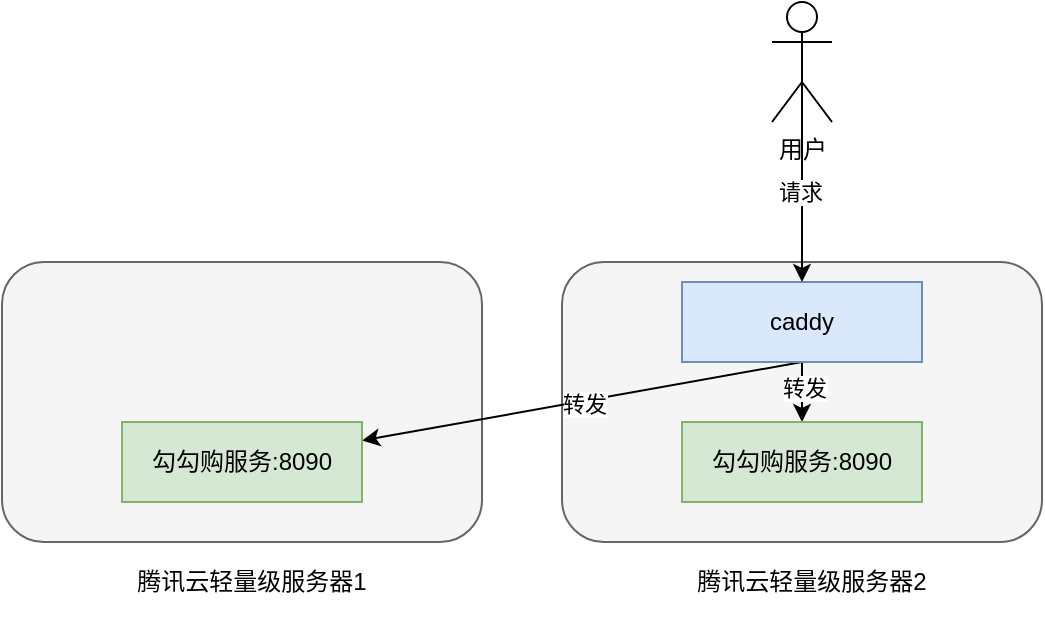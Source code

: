 <mxfile version="24.2.2" type="github">
  <diagram name="第 1 页" id="FM7IB60AgWgSeMxms1NV">
    <mxGraphModel dx="796" dy="1140" grid="0" gridSize="10" guides="1" tooltips="1" connect="1" arrows="1" fold="1" page="0" pageScale="1" pageWidth="827" pageHeight="1169" math="0" shadow="0">
      <root>
        <mxCell id="0" />
        <mxCell id="1" parent="0" />
        <mxCell id="9g-ZRyI94dtEbW-6jRR7-1" value="" style="rounded=1;whiteSpace=wrap;html=1;fillColor=#f5f5f5;fontColor=#333333;strokeColor=#666666;" vertex="1" parent="1">
          <mxGeometry x="80" y="310" width="240" height="140" as="geometry" />
        </mxCell>
        <mxCell id="9g-ZRyI94dtEbW-6jRR7-3" value="" style="rounded=1;whiteSpace=wrap;html=1;fillColor=#f5f5f5;fontColor=#333333;strokeColor=#666666;" vertex="1" parent="1">
          <mxGeometry x="360" y="310" width="240" height="140" as="geometry" />
        </mxCell>
        <mxCell id="9g-ZRyI94dtEbW-6jRR7-17" style="edgeStyle=orthogonalEdgeStyle;rounded=0;orthogonalLoop=1;jettySize=auto;html=1;exitX=0.5;exitY=1;exitDx=0;exitDy=0;" edge="1" parent="1" source="9g-ZRyI94dtEbW-6jRR7-4" target="9g-ZRyI94dtEbW-6jRR7-11">
          <mxGeometry relative="1" as="geometry" />
        </mxCell>
        <mxCell id="9g-ZRyI94dtEbW-6jRR7-22" value="转发" style="edgeLabel;html=1;align=center;verticalAlign=middle;resizable=0;points=[];" vertex="1" connectable="0" parent="9g-ZRyI94dtEbW-6jRR7-17">
          <mxGeometry x="0.307" y="1" relative="1" as="geometry">
            <mxPoint as="offset" />
          </mxGeometry>
        </mxCell>
        <mxCell id="9g-ZRyI94dtEbW-6jRR7-18" style="rounded=0;orthogonalLoop=1;jettySize=auto;html=1;exitX=0.5;exitY=1;exitDx=0;exitDy=0;" edge="1" parent="1" source="9g-ZRyI94dtEbW-6jRR7-4" target="9g-ZRyI94dtEbW-6jRR7-10">
          <mxGeometry relative="1" as="geometry" />
        </mxCell>
        <mxCell id="9g-ZRyI94dtEbW-6jRR7-21" value="转发" style="edgeLabel;html=1;align=center;verticalAlign=middle;resizable=0;points=[];" vertex="1" connectable="0" parent="9g-ZRyI94dtEbW-6jRR7-18">
          <mxGeometry x="-0.004" y="1" relative="1" as="geometry">
            <mxPoint as="offset" />
          </mxGeometry>
        </mxCell>
        <mxCell id="9g-ZRyI94dtEbW-6jRR7-4" value="caddy" style="rounded=0;whiteSpace=wrap;html=1;fillColor=#dae8fc;strokeColor=#6c8ebf;" vertex="1" parent="1">
          <mxGeometry x="420" y="320" width="120" height="40" as="geometry" />
        </mxCell>
        <mxCell id="9g-ZRyI94dtEbW-6jRR7-6" value="腾讯云轻量级服务器1" style="text;html=1;align=center;verticalAlign=middle;whiteSpace=wrap;rounded=0;" vertex="1" parent="1">
          <mxGeometry x="100" y="450" width="210" height="40" as="geometry" />
        </mxCell>
        <mxCell id="9g-ZRyI94dtEbW-6jRR7-7" value="腾讯云轻量级服务器2" style="text;html=1;align=center;verticalAlign=middle;whiteSpace=wrap;rounded=0;" vertex="1" parent="1">
          <mxGeometry x="380" y="450" width="210" height="40" as="geometry" />
        </mxCell>
        <mxCell id="9g-ZRyI94dtEbW-6jRR7-10" value="勾勾购服务:8090" style="rounded=0;whiteSpace=wrap;html=1;fillColor=#d5e8d4;strokeColor=#82b366;" vertex="1" parent="1">
          <mxGeometry x="140" y="390" width="120" height="40" as="geometry" />
        </mxCell>
        <mxCell id="9g-ZRyI94dtEbW-6jRR7-11" value="勾勾购服务:8090" style="rounded=0;whiteSpace=wrap;html=1;align=center;fillColor=#d5e8d4;strokeColor=#82b366;" vertex="1" parent="1">
          <mxGeometry x="420" y="390" width="120" height="40" as="geometry" />
        </mxCell>
        <mxCell id="9g-ZRyI94dtEbW-6jRR7-16" style="edgeStyle=orthogonalEdgeStyle;rounded=0;orthogonalLoop=1;jettySize=auto;html=1;exitX=0.5;exitY=0.5;exitDx=0;exitDy=0;exitPerimeter=0;entryX=0.5;entryY=0;entryDx=0;entryDy=0;" edge="1" parent="1" source="9g-ZRyI94dtEbW-6jRR7-13" target="9g-ZRyI94dtEbW-6jRR7-4">
          <mxGeometry relative="1" as="geometry" />
        </mxCell>
        <mxCell id="9g-ZRyI94dtEbW-6jRR7-20" value="请求" style="edgeLabel;html=1;align=center;verticalAlign=middle;resizable=0;points=[];" vertex="1" connectable="0" parent="9g-ZRyI94dtEbW-6jRR7-16">
          <mxGeometry x="0.176" y="-1" relative="1" as="geometry">
            <mxPoint as="offset" />
          </mxGeometry>
        </mxCell>
        <mxCell id="9g-ZRyI94dtEbW-6jRR7-13" value="用户" style="shape=umlActor;verticalLabelPosition=bottom;verticalAlign=top;html=1;outlineConnect=0;" vertex="1" parent="1">
          <mxGeometry x="465" y="180" width="30" height="60" as="geometry" />
        </mxCell>
      </root>
    </mxGraphModel>
  </diagram>
</mxfile>
